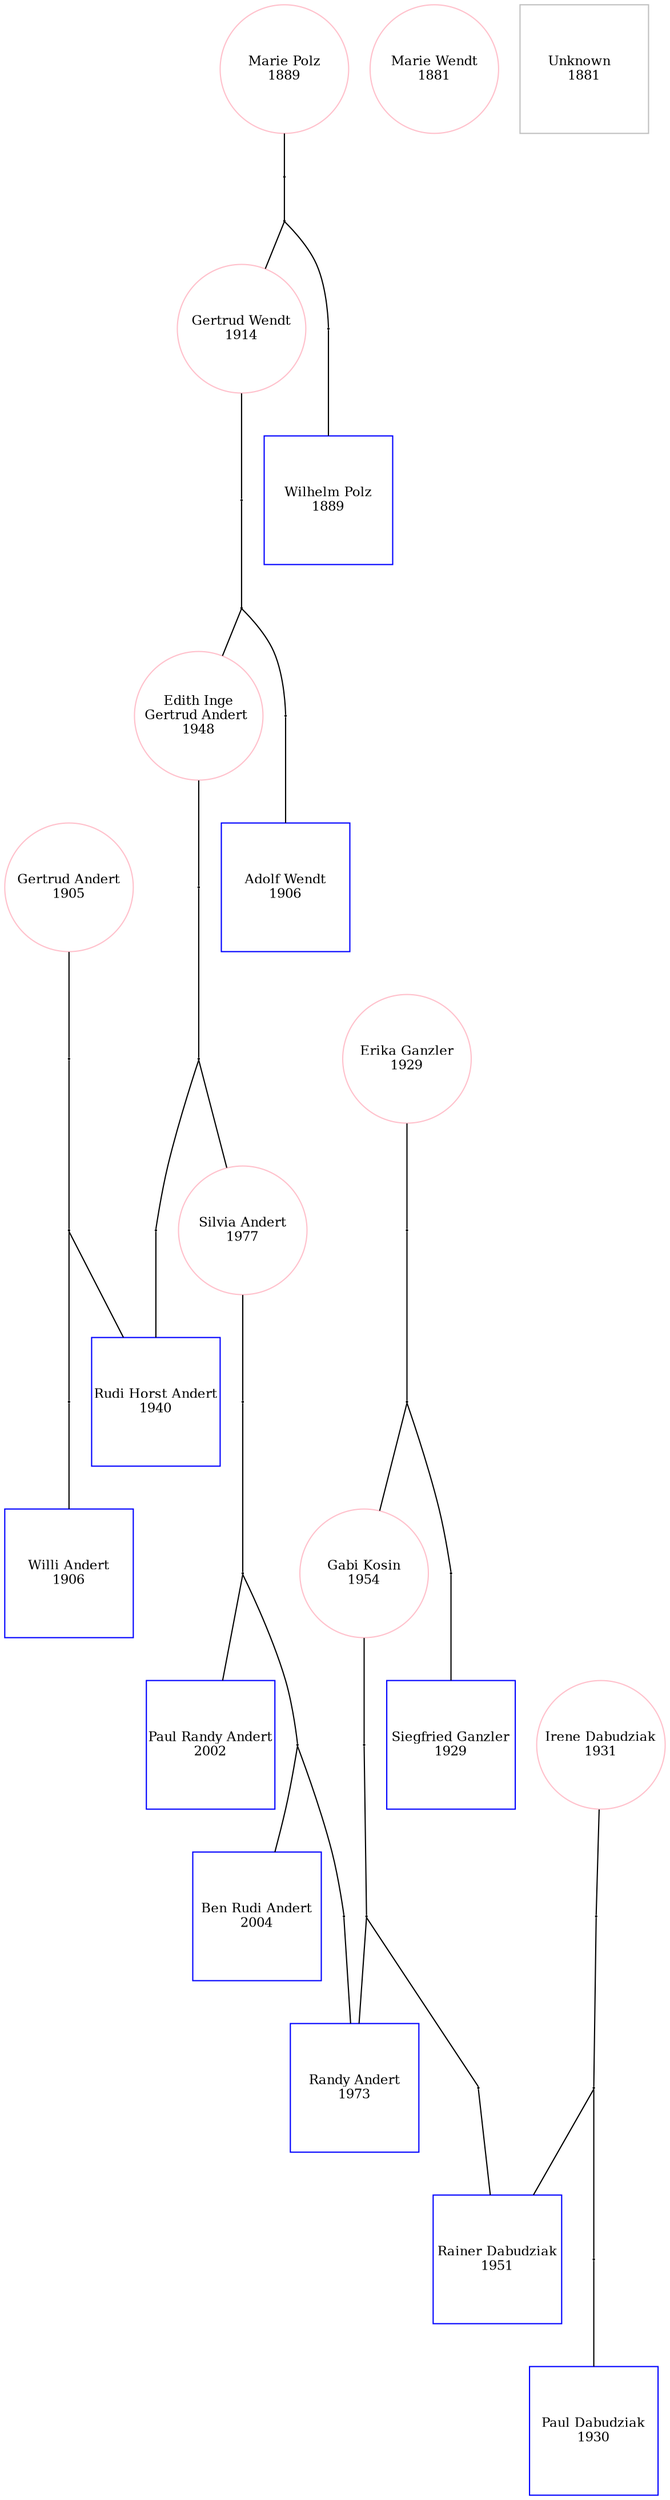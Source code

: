 digraph P {
    edge [dir=forward, arrowhead=none];
    node [fontsize=11, fixedsize=true, height=1.5, width=1.5];x18_0y_8_0 [shape=square, color="blue",label="Paul Dabudziak
1930", pos="18,-8!"];

x10_0y_5_59 [shape=square, color="blue",label="Willi Andert
1906", pos="10,-5.6!"];

x4_0y_3_9 [shape=circle, color="pink",label="Marie Wendt
1881", pos="4,-3.1!"];

x13_0y_10_39 [shape=circle, color="pink",label="Gabi Kosin
1954", pos="13,-10.4!"];

x5_0y_5_59 [shape=square, color="blue",label="Adolf Wendt
1906", pos="5,-5.6!"];

x1_0y_6_39 [shape=circle, color="pink",label="Gertrud Wendt
1914", pos="1,-6.3999996!"];

x8_0y_5_50 [shape=circle, color="pink",label="Gertrud Andert
1905", pos="8,-5.5!"];

x2_0y_3_89 [shape=square, color="blue",label="Wilhelm Polz
1889", pos="2,-3.8999999!"];

x9_0y_9_0 [shape=square, color="blue",label="Rudi Horst Andert
1940", pos="9,-9!"];

x14_0y_7_90 [shape=square, color="blue",label="Siegfried Ganzler
1929", pos="14,-7.9!"];

x12_0y_7_90 [shape=circle, color="pink",label="Erika Ganzler
1929", pos="12,-7.9!"];

x3_0y_9_80 [shape=circle, color="pink",label="Edith Inge
Gertrud Andert 
1948", pos="3,-9.8!"];

x9_0y_15_19 [shape=square, color="blue",label="Paul Randy Andert
2002", pos="9,-15.2!"];

x12_0y_15_39 [shape=square, color="blue",label="Ben Rudi Andert
2004", pos="12,-15.4!"];

x17_0y_10_10 [shape=square, color="blue",label="Rainer Dabudziak
1951", pos="17,-10.1!"];

x15_0y_12_30 [shape=square, color="blue",label="Randy Andert
1973", pos="15,-12.3!"];

x0_0y_3_89 [shape=circle, color="pink",label="Marie Polz
1889", pos="0,-3.8999999!"];

x16_0y_8_10 [shape=circle, color="pink",label="Irene Dabudziak
1931", pos="16,-8.1!"];

x6_0y_12_69 [shape=circle, color="pink",label="Silvia Andert
1977", pos="6,-12.7!"];

x6_0y_3_9 [shape=square, color="grey",label="Unknown  
1881", pos="6,-3.1!"];

x0_0y_5_14 [shape=circle,label="",height=0.01,width=0.01, pos="0,-5.1499996!"];
x2_0y_5_14 [shape=circle,label="",height=0.01,width=0.01, pos="2,-5.1499996!"];
x1_0y_5_14 [shape=circle,label="",height=0.01,width=0.01, pos="1,-5.1499996!"];

x0_0y_3_89 -> x0_0y_5_14 -> x1_0y_5_14 -> x2_0y_5_14 -> x2_0y_3_89
x1_0y_5_14 -> x1_0y_6_39; 

x1_0y_8_10 [shape=circle,label="",height=0.01,width=0.01, pos="1,-8.1!"];
x5_0y_8_10 [shape=circle,label="",height=0.01,width=0.01, pos="5,-8.1!"];
x3_0y_8_10 [shape=circle,label="",height=0.01,width=0.01, pos="3,-8.1!"];

x1_0y_6_39 -> x1_0y_8_10 -> x3_0y_8_10 -> x5_0y_8_10 -> x5_0y_5_59
x3_0y_8_10 -> x3_0y_9_80; 

x8_0y_7_30 [shape=circle,label="",height=0.01,width=0.01, pos="8,-7.3!"];
x10_0y_7_30 [shape=circle,label="",height=0.01,width=0.01, pos="10,-7.3!"];
x9_0y_7_30 [shape=circle,label="",height=0.01,width=0.01, pos="9,-7.3!"];

x8_0y_5_50 -> x8_0y_7_30 -> x9_0y_7_30 -> x10_0y_7_30 -> x10_0y_5_59
x9_0y_7_30 -> x9_0y_9_0; 

x12_0y_9_14 [shape=circle,label="",height=0.01,width=0.01, pos="12,-9.15!"];
x14_0y_9_14 [shape=circle,label="",height=0.01,width=0.01, pos="14,-9.15!"];
x13_0y_9_14 [shape=circle,label="",height=0.01,width=0.01, pos="13,-9.15!"];

x12_0y_7_90 -> x12_0y_9_14 -> x13_0y_9_14 -> x14_0y_9_14 -> x14_0y_7_90
x13_0y_9_14 -> x13_0y_10_39; 

x16_0y_9_10 [shape=circle,label="",height=0.01,width=0.01, pos="16,-9.1!"];
x18_0y_9_10 [shape=circle,label="",height=0.01,width=0.01, pos="18,-9.1!"];
x17_0y_9_10 [shape=circle,label="",height=0.01,width=0.01, pos="17,-9.1!"];

x16_0y_8_10 -> x16_0y_9_10 -> x17_0y_9_10 -> x18_0y_9_10 -> x18_0y_8_0
x17_0y_9_10 -> x17_0y_10_10; 

x3_0y_11_25 [shape=circle,label="",height=0.01,width=0.01, pos="3,-11.25!"];
x9_0y_11_25 [shape=circle,label="",height=0.01,width=0.01, pos="9,-11.25!"];
x6_0y_11_25 [shape=circle,label="",height=0.01,width=0.01, pos="6,-11.25!"];

x3_0y_9_80 -> x3_0y_11_25 -> x6_0y_11_25 -> x9_0y_11_25 -> x9_0y_9_0
x6_0y_11_25 -> x6_0y_12_69; 

x13_0y_11_35 [shape=circle,label="",height=0.01,width=0.01, pos="13,-11.35!"];
x17_0y_11_35 [shape=circle,label="",height=0.01,width=0.01, pos="17,-11.35!"];
x15_0y_11_35 [shape=circle,label="",height=0.01,width=0.01, pos="15,-11.35!"];

x13_0y_10_39 -> x13_0y_11_35 -> x15_0y_11_35 -> x17_0y_11_35 -> x17_0y_10_10
x15_0y_11_35 -> x15_0y_12_30; 

x6_0y_14_4 [shape=circle,label="",height=0.01,width=0.01, pos="6,-14.049999!"];
x15_0y_14_4 [shape=circle,label="",height=0.01,width=0.01, pos="15,-14.049999!"];
x9_0y_14_4 [shape=circle,label="",height=0.01,width=0.01, pos="9,-14.049999!"];
x12_0y_14_4 [shape=circle,label="",height=0.01,width=0.01, pos="12,-14.049999!"];

x6_0y_12_69 -> x6_0y_14_4 -> x9_0y_14_4 -> x12_0y_14_4 -> x15_0y_14_4 -> x15_0y_12_30
x9_0y_14_4 -> x9_0y_15_19; x12_0y_14_4 -> x12_0y_15_39; 


}